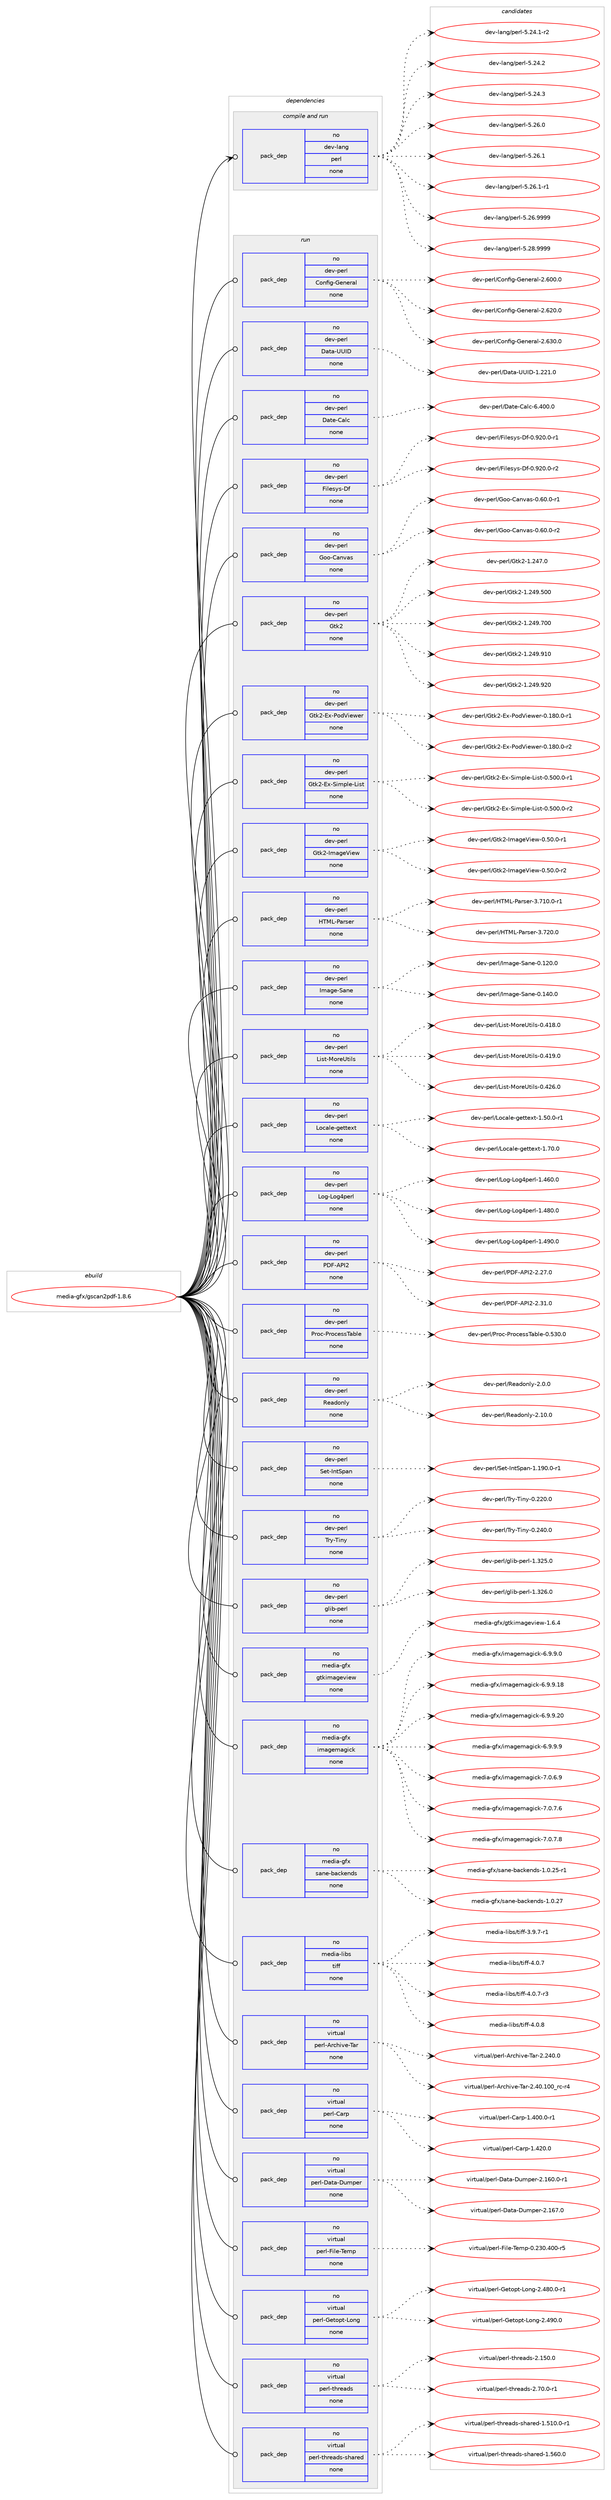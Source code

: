 digraph prolog {

# *************
# Graph options
# *************

newrank=true;
concentrate=true;
compound=true;
graph [rankdir=LR,fontname=Helvetica,fontsize=10,ranksep=1.5];#, ranksep=2.5, nodesep=0.2];
edge  [arrowhead=vee];
node  [fontname=Helvetica,fontsize=10];

# **********
# The ebuild
# **********

subgraph cluster_leftcol {
color=gray;
rank=same;
label=<<i>ebuild</i>>;
id [label="media-gfx/gscan2pdf-1.8.6", color=red, width=4, href="../media-gfx/gscan2pdf-1.8.6.svg"];
}

# ****************
# The dependencies
# ****************

subgraph cluster_midcol {
color=gray;
label=<<i>dependencies</i>>;
subgraph cluster_compile {
fillcolor="#eeeeee";
style=filled;
label=<<i>compile</i>>;
}
subgraph cluster_compileandrun {
fillcolor="#eeeeee";
style=filled;
label=<<i>compile and run</i>>;
subgraph pack261217 {
dependency354260 [label=<<TABLE BORDER="0" CELLBORDER="1" CELLSPACING="0" CELLPADDING="4" WIDTH="220"><TR><TD ROWSPAN="6" CELLPADDING="30">pack_dep</TD></TR><TR><TD WIDTH="110">no</TD></TR><TR><TD>dev-lang</TD></TR><TR><TD>perl</TD></TR><TR><TD>none</TD></TR><TR><TD></TD></TR></TABLE>>, shape=none, color=blue];
}
id:e -> dependency354260:w [weight=20,style="solid",arrowhead="odotvee"];
}
subgraph cluster_run {
fillcolor="#eeeeee";
style=filled;
label=<<i>run</i>>;
subgraph pack261218 {
dependency354261 [label=<<TABLE BORDER="0" CELLBORDER="1" CELLSPACING="0" CELLPADDING="4" WIDTH="220"><TR><TD ROWSPAN="6" CELLPADDING="30">pack_dep</TD></TR><TR><TD WIDTH="110">no</TD></TR><TR><TD>dev-perl</TD></TR><TR><TD>Config-General</TD></TR><TR><TD>none</TD></TR><TR><TD></TD></TR></TABLE>>, shape=none, color=blue];
}
id:e -> dependency354261:w [weight=20,style="solid",arrowhead="odot"];
subgraph pack261219 {
dependency354262 [label=<<TABLE BORDER="0" CELLBORDER="1" CELLSPACING="0" CELLPADDING="4" WIDTH="220"><TR><TD ROWSPAN="6" CELLPADDING="30">pack_dep</TD></TR><TR><TD WIDTH="110">no</TD></TR><TR><TD>dev-perl</TD></TR><TR><TD>Data-UUID</TD></TR><TR><TD>none</TD></TR><TR><TD></TD></TR></TABLE>>, shape=none, color=blue];
}
id:e -> dependency354262:w [weight=20,style="solid",arrowhead="odot"];
subgraph pack261220 {
dependency354263 [label=<<TABLE BORDER="0" CELLBORDER="1" CELLSPACING="0" CELLPADDING="4" WIDTH="220"><TR><TD ROWSPAN="6" CELLPADDING="30">pack_dep</TD></TR><TR><TD WIDTH="110">no</TD></TR><TR><TD>dev-perl</TD></TR><TR><TD>Date-Calc</TD></TR><TR><TD>none</TD></TR><TR><TD></TD></TR></TABLE>>, shape=none, color=blue];
}
id:e -> dependency354263:w [weight=20,style="solid",arrowhead="odot"];
subgraph pack261221 {
dependency354264 [label=<<TABLE BORDER="0" CELLBORDER="1" CELLSPACING="0" CELLPADDING="4" WIDTH="220"><TR><TD ROWSPAN="6" CELLPADDING="30">pack_dep</TD></TR><TR><TD WIDTH="110">no</TD></TR><TR><TD>dev-perl</TD></TR><TR><TD>Filesys-Df</TD></TR><TR><TD>none</TD></TR><TR><TD></TD></TR></TABLE>>, shape=none, color=blue];
}
id:e -> dependency354264:w [weight=20,style="solid",arrowhead="odot"];
subgraph pack261222 {
dependency354265 [label=<<TABLE BORDER="0" CELLBORDER="1" CELLSPACING="0" CELLPADDING="4" WIDTH="220"><TR><TD ROWSPAN="6" CELLPADDING="30">pack_dep</TD></TR><TR><TD WIDTH="110">no</TD></TR><TR><TD>dev-perl</TD></TR><TR><TD>Goo-Canvas</TD></TR><TR><TD>none</TD></TR><TR><TD></TD></TR></TABLE>>, shape=none, color=blue];
}
id:e -> dependency354265:w [weight=20,style="solid",arrowhead="odot"];
subgraph pack261223 {
dependency354266 [label=<<TABLE BORDER="0" CELLBORDER="1" CELLSPACING="0" CELLPADDING="4" WIDTH="220"><TR><TD ROWSPAN="6" CELLPADDING="30">pack_dep</TD></TR><TR><TD WIDTH="110">no</TD></TR><TR><TD>dev-perl</TD></TR><TR><TD>Gtk2</TD></TR><TR><TD>none</TD></TR><TR><TD></TD></TR></TABLE>>, shape=none, color=blue];
}
id:e -> dependency354266:w [weight=20,style="solid",arrowhead="odot"];
subgraph pack261224 {
dependency354267 [label=<<TABLE BORDER="0" CELLBORDER="1" CELLSPACING="0" CELLPADDING="4" WIDTH="220"><TR><TD ROWSPAN="6" CELLPADDING="30">pack_dep</TD></TR><TR><TD WIDTH="110">no</TD></TR><TR><TD>dev-perl</TD></TR><TR><TD>Gtk2-Ex-PodViewer</TD></TR><TR><TD>none</TD></TR><TR><TD></TD></TR></TABLE>>, shape=none, color=blue];
}
id:e -> dependency354267:w [weight=20,style="solid",arrowhead="odot"];
subgraph pack261225 {
dependency354268 [label=<<TABLE BORDER="0" CELLBORDER="1" CELLSPACING="0" CELLPADDING="4" WIDTH="220"><TR><TD ROWSPAN="6" CELLPADDING="30">pack_dep</TD></TR><TR><TD WIDTH="110">no</TD></TR><TR><TD>dev-perl</TD></TR><TR><TD>Gtk2-Ex-Simple-List</TD></TR><TR><TD>none</TD></TR><TR><TD></TD></TR></TABLE>>, shape=none, color=blue];
}
id:e -> dependency354268:w [weight=20,style="solid",arrowhead="odot"];
subgraph pack261226 {
dependency354269 [label=<<TABLE BORDER="0" CELLBORDER="1" CELLSPACING="0" CELLPADDING="4" WIDTH="220"><TR><TD ROWSPAN="6" CELLPADDING="30">pack_dep</TD></TR><TR><TD WIDTH="110">no</TD></TR><TR><TD>dev-perl</TD></TR><TR><TD>Gtk2-ImageView</TD></TR><TR><TD>none</TD></TR><TR><TD></TD></TR></TABLE>>, shape=none, color=blue];
}
id:e -> dependency354269:w [weight=20,style="solid",arrowhead="odot"];
subgraph pack261227 {
dependency354270 [label=<<TABLE BORDER="0" CELLBORDER="1" CELLSPACING="0" CELLPADDING="4" WIDTH="220"><TR><TD ROWSPAN="6" CELLPADDING="30">pack_dep</TD></TR><TR><TD WIDTH="110">no</TD></TR><TR><TD>dev-perl</TD></TR><TR><TD>HTML-Parser</TD></TR><TR><TD>none</TD></TR><TR><TD></TD></TR></TABLE>>, shape=none, color=blue];
}
id:e -> dependency354270:w [weight=20,style="solid",arrowhead="odot"];
subgraph pack261228 {
dependency354271 [label=<<TABLE BORDER="0" CELLBORDER="1" CELLSPACING="0" CELLPADDING="4" WIDTH="220"><TR><TD ROWSPAN="6" CELLPADDING="30">pack_dep</TD></TR><TR><TD WIDTH="110">no</TD></TR><TR><TD>dev-perl</TD></TR><TR><TD>Image-Sane</TD></TR><TR><TD>none</TD></TR><TR><TD></TD></TR></TABLE>>, shape=none, color=blue];
}
id:e -> dependency354271:w [weight=20,style="solid",arrowhead="odot"];
subgraph pack261229 {
dependency354272 [label=<<TABLE BORDER="0" CELLBORDER="1" CELLSPACING="0" CELLPADDING="4" WIDTH="220"><TR><TD ROWSPAN="6" CELLPADDING="30">pack_dep</TD></TR><TR><TD WIDTH="110">no</TD></TR><TR><TD>dev-perl</TD></TR><TR><TD>List-MoreUtils</TD></TR><TR><TD>none</TD></TR><TR><TD></TD></TR></TABLE>>, shape=none, color=blue];
}
id:e -> dependency354272:w [weight=20,style="solid",arrowhead="odot"];
subgraph pack261230 {
dependency354273 [label=<<TABLE BORDER="0" CELLBORDER="1" CELLSPACING="0" CELLPADDING="4" WIDTH="220"><TR><TD ROWSPAN="6" CELLPADDING="30">pack_dep</TD></TR><TR><TD WIDTH="110">no</TD></TR><TR><TD>dev-perl</TD></TR><TR><TD>Locale-gettext</TD></TR><TR><TD>none</TD></TR><TR><TD></TD></TR></TABLE>>, shape=none, color=blue];
}
id:e -> dependency354273:w [weight=20,style="solid",arrowhead="odot"];
subgraph pack261231 {
dependency354274 [label=<<TABLE BORDER="0" CELLBORDER="1" CELLSPACING="0" CELLPADDING="4" WIDTH="220"><TR><TD ROWSPAN="6" CELLPADDING="30">pack_dep</TD></TR><TR><TD WIDTH="110">no</TD></TR><TR><TD>dev-perl</TD></TR><TR><TD>Log-Log4perl</TD></TR><TR><TD>none</TD></TR><TR><TD></TD></TR></TABLE>>, shape=none, color=blue];
}
id:e -> dependency354274:w [weight=20,style="solid",arrowhead="odot"];
subgraph pack261232 {
dependency354275 [label=<<TABLE BORDER="0" CELLBORDER="1" CELLSPACING="0" CELLPADDING="4" WIDTH="220"><TR><TD ROWSPAN="6" CELLPADDING="30">pack_dep</TD></TR><TR><TD WIDTH="110">no</TD></TR><TR><TD>dev-perl</TD></TR><TR><TD>PDF-API2</TD></TR><TR><TD>none</TD></TR><TR><TD></TD></TR></TABLE>>, shape=none, color=blue];
}
id:e -> dependency354275:w [weight=20,style="solid",arrowhead="odot"];
subgraph pack261233 {
dependency354276 [label=<<TABLE BORDER="0" CELLBORDER="1" CELLSPACING="0" CELLPADDING="4" WIDTH="220"><TR><TD ROWSPAN="6" CELLPADDING="30">pack_dep</TD></TR><TR><TD WIDTH="110">no</TD></TR><TR><TD>dev-perl</TD></TR><TR><TD>Proc-ProcessTable</TD></TR><TR><TD>none</TD></TR><TR><TD></TD></TR></TABLE>>, shape=none, color=blue];
}
id:e -> dependency354276:w [weight=20,style="solid",arrowhead="odot"];
subgraph pack261234 {
dependency354277 [label=<<TABLE BORDER="0" CELLBORDER="1" CELLSPACING="0" CELLPADDING="4" WIDTH="220"><TR><TD ROWSPAN="6" CELLPADDING="30">pack_dep</TD></TR><TR><TD WIDTH="110">no</TD></TR><TR><TD>dev-perl</TD></TR><TR><TD>Readonly</TD></TR><TR><TD>none</TD></TR><TR><TD></TD></TR></TABLE>>, shape=none, color=blue];
}
id:e -> dependency354277:w [weight=20,style="solid",arrowhead="odot"];
subgraph pack261235 {
dependency354278 [label=<<TABLE BORDER="0" CELLBORDER="1" CELLSPACING="0" CELLPADDING="4" WIDTH="220"><TR><TD ROWSPAN="6" CELLPADDING="30">pack_dep</TD></TR><TR><TD WIDTH="110">no</TD></TR><TR><TD>dev-perl</TD></TR><TR><TD>Set-IntSpan</TD></TR><TR><TD>none</TD></TR><TR><TD></TD></TR></TABLE>>, shape=none, color=blue];
}
id:e -> dependency354278:w [weight=20,style="solid",arrowhead="odot"];
subgraph pack261236 {
dependency354279 [label=<<TABLE BORDER="0" CELLBORDER="1" CELLSPACING="0" CELLPADDING="4" WIDTH="220"><TR><TD ROWSPAN="6" CELLPADDING="30">pack_dep</TD></TR><TR><TD WIDTH="110">no</TD></TR><TR><TD>dev-perl</TD></TR><TR><TD>Try-Tiny</TD></TR><TR><TD>none</TD></TR><TR><TD></TD></TR></TABLE>>, shape=none, color=blue];
}
id:e -> dependency354279:w [weight=20,style="solid",arrowhead="odot"];
subgraph pack261237 {
dependency354280 [label=<<TABLE BORDER="0" CELLBORDER="1" CELLSPACING="0" CELLPADDING="4" WIDTH="220"><TR><TD ROWSPAN="6" CELLPADDING="30">pack_dep</TD></TR><TR><TD WIDTH="110">no</TD></TR><TR><TD>dev-perl</TD></TR><TR><TD>glib-perl</TD></TR><TR><TD>none</TD></TR><TR><TD></TD></TR></TABLE>>, shape=none, color=blue];
}
id:e -> dependency354280:w [weight=20,style="solid",arrowhead="odot"];
subgraph pack261238 {
dependency354281 [label=<<TABLE BORDER="0" CELLBORDER="1" CELLSPACING="0" CELLPADDING="4" WIDTH="220"><TR><TD ROWSPAN="6" CELLPADDING="30">pack_dep</TD></TR><TR><TD WIDTH="110">no</TD></TR><TR><TD>media-gfx</TD></TR><TR><TD>gtkimageview</TD></TR><TR><TD>none</TD></TR><TR><TD></TD></TR></TABLE>>, shape=none, color=blue];
}
id:e -> dependency354281:w [weight=20,style="solid",arrowhead="odot"];
subgraph pack261239 {
dependency354282 [label=<<TABLE BORDER="0" CELLBORDER="1" CELLSPACING="0" CELLPADDING="4" WIDTH="220"><TR><TD ROWSPAN="6" CELLPADDING="30">pack_dep</TD></TR><TR><TD WIDTH="110">no</TD></TR><TR><TD>media-gfx</TD></TR><TR><TD>imagemagick</TD></TR><TR><TD>none</TD></TR><TR><TD></TD></TR></TABLE>>, shape=none, color=blue];
}
id:e -> dependency354282:w [weight=20,style="solid",arrowhead="odot"];
subgraph pack261240 {
dependency354283 [label=<<TABLE BORDER="0" CELLBORDER="1" CELLSPACING="0" CELLPADDING="4" WIDTH="220"><TR><TD ROWSPAN="6" CELLPADDING="30">pack_dep</TD></TR><TR><TD WIDTH="110">no</TD></TR><TR><TD>media-gfx</TD></TR><TR><TD>sane-backends</TD></TR><TR><TD>none</TD></TR><TR><TD></TD></TR></TABLE>>, shape=none, color=blue];
}
id:e -> dependency354283:w [weight=20,style="solid",arrowhead="odot"];
subgraph pack261241 {
dependency354284 [label=<<TABLE BORDER="0" CELLBORDER="1" CELLSPACING="0" CELLPADDING="4" WIDTH="220"><TR><TD ROWSPAN="6" CELLPADDING="30">pack_dep</TD></TR><TR><TD WIDTH="110">no</TD></TR><TR><TD>media-libs</TD></TR><TR><TD>tiff</TD></TR><TR><TD>none</TD></TR><TR><TD></TD></TR></TABLE>>, shape=none, color=blue];
}
id:e -> dependency354284:w [weight=20,style="solid",arrowhead="odot"];
subgraph pack261242 {
dependency354285 [label=<<TABLE BORDER="0" CELLBORDER="1" CELLSPACING="0" CELLPADDING="4" WIDTH="220"><TR><TD ROWSPAN="6" CELLPADDING="30">pack_dep</TD></TR><TR><TD WIDTH="110">no</TD></TR><TR><TD>virtual</TD></TR><TR><TD>perl-Archive-Tar</TD></TR><TR><TD>none</TD></TR><TR><TD></TD></TR></TABLE>>, shape=none, color=blue];
}
id:e -> dependency354285:w [weight=20,style="solid",arrowhead="odot"];
subgraph pack261243 {
dependency354286 [label=<<TABLE BORDER="0" CELLBORDER="1" CELLSPACING="0" CELLPADDING="4" WIDTH="220"><TR><TD ROWSPAN="6" CELLPADDING="30">pack_dep</TD></TR><TR><TD WIDTH="110">no</TD></TR><TR><TD>virtual</TD></TR><TR><TD>perl-Carp</TD></TR><TR><TD>none</TD></TR><TR><TD></TD></TR></TABLE>>, shape=none, color=blue];
}
id:e -> dependency354286:w [weight=20,style="solid",arrowhead="odot"];
subgraph pack261244 {
dependency354287 [label=<<TABLE BORDER="0" CELLBORDER="1" CELLSPACING="0" CELLPADDING="4" WIDTH="220"><TR><TD ROWSPAN="6" CELLPADDING="30">pack_dep</TD></TR><TR><TD WIDTH="110">no</TD></TR><TR><TD>virtual</TD></TR><TR><TD>perl-Data-Dumper</TD></TR><TR><TD>none</TD></TR><TR><TD></TD></TR></TABLE>>, shape=none, color=blue];
}
id:e -> dependency354287:w [weight=20,style="solid",arrowhead="odot"];
subgraph pack261245 {
dependency354288 [label=<<TABLE BORDER="0" CELLBORDER="1" CELLSPACING="0" CELLPADDING="4" WIDTH="220"><TR><TD ROWSPAN="6" CELLPADDING="30">pack_dep</TD></TR><TR><TD WIDTH="110">no</TD></TR><TR><TD>virtual</TD></TR><TR><TD>perl-File-Temp</TD></TR><TR><TD>none</TD></TR><TR><TD></TD></TR></TABLE>>, shape=none, color=blue];
}
id:e -> dependency354288:w [weight=20,style="solid",arrowhead="odot"];
subgraph pack261246 {
dependency354289 [label=<<TABLE BORDER="0" CELLBORDER="1" CELLSPACING="0" CELLPADDING="4" WIDTH="220"><TR><TD ROWSPAN="6" CELLPADDING="30">pack_dep</TD></TR><TR><TD WIDTH="110">no</TD></TR><TR><TD>virtual</TD></TR><TR><TD>perl-Getopt-Long</TD></TR><TR><TD>none</TD></TR><TR><TD></TD></TR></TABLE>>, shape=none, color=blue];
}
id:e -> dependency354289:w [weight=20,style="solid",arrowhead="odot"];
subgraph pack261247 {
dependency354290 [label=<<TABLE BORDER="0" CELLBORDER="1" CELLSPACING="0" CELLPADDING="4" WIDTH="220"><TR><TD ROWSPAN="6" CELLPADDING="30">pack_dep</TD></TR><TR><TD WIDTH="110">no</TD></TR><TR><TD>virtual</TD></TR><TR><TD>perl-threads</TD></TR><TR><TD>none</TD></TR><TR><TD></TD></TR></TABLE>>, shape=none, color=blue];
}
id:e -> dependency354290:w [weight=20,style="solid",arrowhead="odot"];
subgraph pack261248 {
dependency354291 [label=<<TABLE BORDER="0" CELLBORDER="1" CELLSPACING="0" CELLPADDING="4" WIDTH="220"><TR><TD ROWSPAN="6" CELLPADDING="30">pack_dep</TD></TR><TR><TD WIDTH="110">no</TD></TR><TR><TD>virtual</TD></TR><TR><TD>perl-threads-shared</TD></TR><TR><TD>none</TD></TR><TR><TD></TD></TR></TABLE>>, shape=none, color=blue];
}
id:e -> dependency354291:w [weight=20,style="solid",arrowhead="odot"];
}
}

# **************
# The candidates
# **************

subgraph cluster_choices {
rank=same;
color=gray;
label=<<i>candidates</i>>;

subgraph choice261217 {
color=black;
nodesep=1;
choice100101118451089711010347112101114108455346505246494511450 [label="dev-lang/perl-5.24.1-r2", color=red, width=4,href="../dev-lang/perl-5.24.1-r2.svg"];
choice10010111845108971101034711210111410845534650524650 [label="dev-lang/perl-5.24.2", color=red, width=4,href="../dev-lang/perl-5.24.2.svg"];
choice10010111845108971101034711210111410845534650524651 [label="dev-lang/perl-5.24.3", color=red, width=4,href="../dev-lang/perl-5.24.3.svg"];
choice10010111845108971101034711210111410845534650544648 [label="dev-lang/perl-5.26.0", color=red, width=4,href="../dev-lang/perl-5.26.0.svg"];
choice10010111845108971101034711210111410845534650544649 [label="dev-lang/perl-5.26.1", color=red, width=4,href="../dev-lang/perl-5.26.1.svg"];
choice100101118451089711010347112101114108455346505446494511449 [label="dev-lang/perl-5.26.1-r1", color=red, width=4,href="../dev-lang/perl-5.26.1-r1.svg"];
choice10010111845108971101034711210111410845534650544657575757 [label="dev-lang/perl-5.26.9999", color=red, width=4,href="../dev-lang/perl-5.26.9999.svg"];
choice10010111845108971101034711210111410845534650564657575757 [label="dev-lang/perl-5.28.9999", color=red, width=4,href="../dev-lang/perl-5.28.9999.svg"];
dependency354260:e -> choice100101118451089711010347112101114108455346505246494511450:w [style=dotted,weight="100"];
dependency354260:e -> choice10010111845108971101034711210111410845534650524650:w [style=dotted,weight="100"];
dependency354260:e -> choice10010111845108971101034711210111410845534650524651:w [style=dotted,weight="100"];
dependency354260:e -> choice10010111845108971101034711210111410845534650544648:w [style=dotted,weight="100"];
dependency354260:e -> choice10010111845108971101034711210111410845534650544649:w [style=dotted,weight="100"];
dependency354260:e -> choice100101118451089711010347112101114108455346505446494511449:w [style=dotted,weight="100"];
dependency354260:e -> choice10010111845108971101034711210111410845534650544657575757:w [style=dotted,weight="100"];
dependency354260:e -> choice10010111845108971101034711210111410845534650564657575757:w [style=dotted,weight="100"];
}
subgraph choice261218 {
color=black;
nodesep=1;
choice1001011184511210111410847671111101021051034571101110101114971084550465448484648 [label="dev-perl/Config-General-2.600.0", color=red, width=4,href="../dev-perl/Config-General-2.600.0.svg"];
choice1001011184511210111410847671111101021051034571101110101114971084550465450484648 [label="dev-perl/Config-General-2.620.0", color=red, width=4,href="../dev-perl/Config-General-2.620.0.svg"];
choice1001011184511210111410847671111101021051034571101110101114971084550465451484648 [label="dev-perl/Config-General-2.630.0", color=red, width=4,href="../dev-perl/Config-General-2.630.0.svg"];
dependency354261:e -> choice1001011184511210111410847671111101021051034571101110101114971084550465448484648:w [style=dotted,weight="100"];
dependency354261:e -> choice1001011184511210111410847671111101021051034571101110101114971084550465450484648:w [style=dotted,weight="100"];
dependency354261:e -> choice1001011184511210111410847671111101021051034571101110101114971084550465451484648:w [style=dotted,weight="100"];
}
subgraph choice261219 {
color=black;
nodesep=1;
choice100101118451121011141084768971169745858573684549465050494648 [label="dev-perl/Data-UUID-1.221.0", color=red, width=4,href="../dev-perl/Data-UUID-1.221.0.svg"];
dependency354262:e -> choice100101118451121011141084768971169745858573684549465050494648:w [style=dotted,weight="100"];
}
subgraph choice261220 {
color=black;
nodesep=1;
choice10010111845112101114108476897116101456797108994554465248484648 [label="dev-perl/Date-Calc-6.400.0", color=red, width=4,href="../dev-perl/Date-Calc-6.400.0.svg"];
dependency354263:e -> choice10010111845112101114108476897116101456797108994554465248484648:w [style=dotted,weight="100"];
}
subgraph choice261221 {
color=black;
nodesep=1;
choice100101118451121011141084770105108101115121115456810245484657504846484511449 [label="dev-perl/Filesys-Df-0.920.0-r1", color=red, width=4,href="../dev-perl/Filesys-Df-0.920.0-r1.svg"];
choice100101118451121011141084770105108101115121115456810245484657504846484511450 [label="dev-perl/Filesys-Df-0.920.0-r2", color=red, width=4,href="../dev-perl/Filesys-Df-0.920.0-r2.svg"];
dependency354264:e -> choice100101118451121011141084770105108101115121115456810245484657504846484511449:w [style=dotted,weight="100"];
dependency354264:e -> choice100101118451121011141084770105108101115121115456810245484657504846484511450:w [style=dotted,weight="100"];
}
subgraph choice261222 {
color=black;
nodesep=1;
choice10010111845112101114108477111111145679711011897115454846544846484511449 [label="dev-perl/Goo-Canvas-0.60.0-r1", color=red, width=4,href="../dev-perl/Goo-Canvas-0.60.0-r1.svg"];
choice10010111845112101114108477111111145679711011897115454846544846484511450 [label="dev-perl/Goo-Canvas-0.60.0-r2", color=red, width=4,href="../dev-perl/Goo-Canvas-0.60.0-r2.svg"];
dependency354265:e -> choice10010111845112101114108477111111145679711011897115454846544846484511449:w [style=dotted,weight="100"];
dependency354265:e -> choice10010111845112101114108477111111145679711011897115454846544846484511450:w [style=dotted,weight="100"];
}
subgraph choice261223 {
color=black;
nodesep=1;
choice100101118451121011141084771116107504549465052554648 [label="dev-perl/Gtk2-1.247.0", color=red, width=4,href="../dev-perl/Gtk2-1.247.0.svg"];
choice1001011184511210111410847711161075045494650525746534848 [label="dev-perl/Gtk2-1.249.500", color=red, width=4,href="../dev-perl/Gtk2-1.249.500.svg"];
choice1001011184511210111410847711161075045494650525746554848 [label="dev-perl/Gtk2-1.249.700", color=red, width=4,href="../dev-perl/Gtk2-1.249.700.svg"];
choice1001011184511210111410847711161075045494650525746574948 [label="dev-perl/Gtk2-1.249.910", color=red, width=4,href="../dev-perl/Gtk2-1.249.910.svg"];
choice1001011184511210111410847711161075045494650525746575048 [label="dev-perl/Gtk2-1.249.920", color=red, width=4,href="../dev-perl/Gtk2-1.249.920.svg"];
dependency354266:e -> choice100101118451121011141084771116107504549465052554648:w [style=dotted,weight="100"];
dependency354266:e -> choice1001011184511210111410847711161075045494650525746534848:w [style=dotted,weight="100"];
dependency354266:e -> choice1001011184511210111410847711161075045494650525746554848:w [style=dotted,weight="100"];
dependency354266:e -> choice1001011184511210111410847711161075045494650525746574948:w [style=dotted,weight="100"];
dependency354266:e -> choice1001011184511210111410847711161075045494650525746575048:w [style=dotted,weight="100"];
}
subgraph choice261224 {
color=black;
nodesep=1;
choice10010111845112101114108477111610750456912045801111008610510111910111445484649564846484511449 [label="dev-perl/Gtk2-Ex-PodViewer-0.180.0-r1", color=red, width=4,href="../dev-perl/Gtk2-Ex-PodViewer-0.180.0-r1.svg"];
choice10010111845112101114108477111610750456912045801111008610510111910111445484649564846484511450 [label="dev-perl/Gtk2-Ex-PodViewer-0.180.0-r2", color=red, width=4,href="../dev-perl/Gtk2-Ex-PodViewer-0.180.0-r2.svg"];
dependency354267:e -> choice10010111845112101114108477111610750456912045801111008610510111910111445484649564846484511449:w [style=dotted,weight="100"];
dependency354267:e -> choice10010111845112101114108477111610750456912045801111008610510111910111445484649564846484511450:w [style=dotted,weight="100"];
}
subgraph choice261225 {
color=black;
nodesep=1;
choice1001011184511210111410847711161075045691204583105109112108101457610511511645484653484846484511449 [label="dev-perl/Gtk2-Ex-Simple-List-0.500.0-r1", color=red, width=4,href="../dev-perl/Gtk2-Ex-Simple-List-0.500.0-r1.svg"];
choice1001011184511210111410847711161075045691204583105109112108101457610511511645484653484846484511450 [label="dev-perl/Gtk2-Ex-Simple-List-0.500.0-r2", color=red, width=4,href="../dev-perl/Gtk2-Ex-Simple-List-0.500.0-r2.svg"];
dependency354268:e -> choice1001011184511210111410847711161075045691204583105109112108101457610511511645484653484846484511449:w [style=dotted,weight="100"];
dependency354268:e -> choice1001011184511210111410847711161075045691204583105109112108101457610511511645484653484846484511450:w [style=dotted,weight="100"];
}
subgraph choice261226 {
color=black;
nodesep=1;
choice1001011184511210111410847711161075045731099710310186105101119454846534846484511449 [label="dev-perl/Gtk2-ImageView-0.50.0-r1", color=red, width=4,href="../dev-perl/Gtk2-ImageView-0.50.0-r1.svg"];
choice1001011184511210111410847711161075045731099710310186105101119454846534846484511450 [label="dev-perl/Gtk2-ImageView-0.50.0-r2", color=red, width=4,href="../dev-perl/Gtk2-ImageView-0.50.0-r2.svg"];
dependency354269:e -> choice1001011184511210111410847711161075045731099710310186105101119454846534846484511449:w [style=dotted,weight="100"];
dependency354269:e -> choice1001011184511210111410847711161075045731099710310186105101119454846534846484511450:w [style=dotted,weight="100"];
}
subgraph choice261227 {
color=black;
nodesep=1;
choice10010111845112101114108477284777645809711411510111445514655494846484511449 [label="dev-perl/HTML-Parser-3.710.0-r1", color=red, width=4,href="../dev-perl/HTML-Parser-3.710.0-r1.svg"];
choice1001011184511210111410847728477764580971141151011144551465550484648 [label="dev-perl/HTML-Parser-3.720.0", color=red, width=4,href="../dev-perl/HTML-Parser-3.720.0.svg"];
dependency354270:e -> choice10010111845112101114108477284777645809711411510111445514655494846484511449:w [style=dotted,weight="100"];
dependency354270:e -> choice1001011184511210111410847728477764580971141151011144551465550484648:w [style=dotted,weight="100"];
}
subgraph choice261228 {
color=black;
nodesep=1;
choice100101118451121011141084773109971031014583971101014548464950484648 [label="dev-perl/Image-Sane-0.120.0", color=red, width=4,href="../dev-perl/Image-Sane-0.120.0.svg"];
choice100101118451121011141084773109971031014583971101014548464952484648 [label="dev-perl/Image-Sane-0.140.0", color=red, width=4,href="../dev-perl/Image-Sane-0.140.0.svg"];
dependency354271:e -> choice100101118451121011141084773109971031014583971101014548464950484648:w [style=dotted,weight="100"];
dependency354271:e -> choice100101118451121011141084773109971031014583971101014548464952484648:w [style=dotted,weight="100"];
}
subgraph choice261229 {
color=black;
nodesep=1;
choice1001011184511210111410847761051151164577111114101851161051081154548465249564648 [label="dev-perl/List-MoreUtils-0.418.0", color=red, width=4,href="../dev-perl/List-MoreUtils-0.418.0.svg"];
choice1001011184511210111410847761051151164577111114101851161051081154548465249574648 [label="dev-perl/List-MoreUtils-0.419.0", color=red, width=4,href="../dev-perl/List-MoreUtils-0.419.0.svg"];
choice1001011184511210111410847761051151164577111114101851161051081154548465250544648 [label="dev-perl/List-MoreUtils-0.426.0", color=red, width=4,href="../dev-perl/List-MoreUtils-0.426.0.svg"];
dependency354272:e -> choice1001011184511210111410847761051151164577111114101851161051081154548465249564648:w [style=dotted,weight="100"];
dependency354272:e -> choice1001011184511210111410847761051151164577111114101851161051081154548465249574648:w [style=dotted,weight="100"];
dependency354272:e -> choice1001011184511210111410847761051151164577111114101851161051081154548465250544648:w [style=dotted,weight="100"];
}
subgraph choice261230 {
color=black;
nodesep=1;
choice100101118451121011141084776111999710810145103101116116101120116454946534846484511449 [label="dev-perl/Locale-gettext-1.50.0-r1", color=red, width=4,href="../dev-perl/Locale-gettext-1.50.0-r1.svg"];
choice10010111845112101114108477611199971081014510310111611610112011645494655484648 [label="dev-perl/Locale-gettext-1.70.0", color=red, width=4,href="../dev-perl/Locale-gettext-1.70.0.svg"];
dependency354273:e -> choice100101118451121011141084776111999710810145103101116116101120116454946534846484511449:w [style=dotted,weight="100"];
dependency354273:e -> choice10010111845112101114108477611199971081014510310111611610112011645494655484648:w [style=dotted,weight="100"];
}
subgraph choice261231 {
color=black;
nodesep=1;
choice1001011184511210111410847761111034576111103521121011141084549465254484648 [label="dev-perl/Log-Log4perl-1.460.0", color=red, width=4,href="../dev-perl/Log-Log4perl-1.460.0.svg"];
choice1001011184511210111410847761111034576111103521121011141084549465256484648 [label="dev-perl/Log-Log4perl-1.480.0", color=red, width=4,href="../dev-perl/Log-Log4perl-1.480.0.svg"];
choice1001011184511210111410847761111034576111103521121011141084549465257484648 [label="dev-perl/Log-Log4perl-1.490.0", color=red, width=4,href="../dev-perl/Log-Log4perl-1.490.0.svg"];
dependency354274:e -> choice1001011184511210111410847761111034576111103521121011141084549465254484648:w [style=dotted,weight="100"];
dependency354274:e -> choice1001011184511210111410847761111034576111103521121011141084549465256484648:w [style=dotted,weight="100"];
dependency354274:e -> choice1001011184511210111410847761111034576111103521121011141084549465257484648:w [style=dotted,weight="100"];
}
subgraph choice261232 {
color=black;
nodesep=1;
choice1001011184511210111410847806870456580735045504650554648 [label="dev-perl/PDF-API2-2.27.0", color=red, width=4,href="../dev-perl/PDF-API2-2.27.0.svg"];
choice1001011184511210111410847806870456580735045504651494648 [label="dev-perl/PDF-API2-2.31.0", color=red, width=4,href="../dev-perl/PDF-API2-2.31.0.svg"];
dependency354275:e -> choice1001011184511210111410847806870456580735045504650554648:w [style=dotted,weight="100"];
dependency354275:e -> choice1001011184511210111410847806870456580735045504651494648:w [style=dotted,weight="100"];
}
subgraph choice261233 {
color=black;
nodesep=1;
choice100101118451121011141084780114111994580114111991011151158497981081014548465351484648 [label="dev-perl/Proc-ProcessTable-0.530.0", color=red, width=4,href="../dev-perl/Proc-ProcessTable-0.530.0.svg"];
dependency354276:e -> choice100101118451121011141084780114111994580114111991011151158497981081014548465351484648:w [style=dotted,weight="100"];
}
subgraph choice261234 {
color=black;
nodesep=1;
choice10010111845112101114108478210197100111110108121455046484648 [label="dev-perl/Readonly-2.0.0", color=red, width=4,href="../dev-perl/Readonly-2.0.0.svg"];
choice1001011184511210111410847821019710011111010812145504649484648 [label="dev-perl/Readonly-2.10.0", color=red, width=4,href="../dev-perl/Readonly-2.10.0.svg"];
dependency354277:e -> choice10010111845112101114108478210197100111110108121455046484648:w [style=dotted,weight="100"];
dependency354277:e -> choice1001011184511210111410847821019710011111010812145504649484648:w [style=dotted,weight="100"];
}
subgraph choice261235 {
color=black;
nodesep=1;
choice1001011184511210111410847831011164573110116831129711045494649574846484511449 [label="dev-perl/Set-IntSpan-1.190.0-r1", color=red, width=4,href="../dev-perl/Set-IntSpan-1.190.0-r1.svg"];
dependency354278:e -> choice1001011184511210111410847831011164573110116831129711045494649574846484511449:w [style=dotted,weight="100"];
}
subgraph choice261236 {
color=black;
nodesep=1;
choice10010111845112101114108478411412145841051101214548465050484648 [label="dev-perl/Try-Tiny-0.220.0", color=red, width=4,href="../dev-perl/Try-Tiny-0.220.0.svg"];
choice10010111845112101114108478411412145841051101214548465052484648 [label="dev-perl/Try-Tiny-0.240.0", color=red, width=4,href="../dev-perl/Try-Tiny-0.240.0.svg"];
dependency354279:e -> choice10010111845112101114108478411412145841051101214548465050484648:w [style=dotted,weight="100"];
dependency354279:e -> choice10010111845112101114108478411412145841051101214548465052484648:w [style=dotted,weight="100"];
}
subgraph choice261237 {
color=black;
nodesep=1;
choice100101118451121011141084710310810598451121011141084549465150534648 [label="dev-perl/glib-perl-1.325.0", color=red, width=4,href="../dev-perl/glib-perl-1.325.0.svg"];
choice100101118451121011141084710310810598451121011141084549465150544648 [label="dev-perl/glib-perl-1.326.0", color=red, width=4,href="../dev-perl/glib-perl-1.326.0.svg"];
dependency354280:e -> choice100101118451121011141084710310810598451121011141084549465150534648:w [style=dotted,weight="100"];
dependency354280:e -> choice100101118451121011141084710310810598451121011141084549465150544648:w [style=dotted,weight="100"];
}
subgraph choice261238 {
color=black;
nodesep=1;
choice10910110010597451031021204710311610710510997103101118105101119454946544652 [label="media-gfx/gtkimageview-1.6.4", color=red, width=4,href="../media-gfx/gtkimageview-1.6.4.svg"];
dependency354281:e -> choice10910110010597451031021204710311610710510997103101118105101119454946544652:w [style=dotted,weight="100"];
}
subgraph choice261239 {
color=black;
nodesep=1;
choice1091011001059745103102120471051099710310110997103105991074554465746574648 [label="media-gfx/imagemagick-6.9.9.0", color=red, width=4,href="../media-gfx/imagemagick-6.9.9.0.svg"];
choice109101100105974510310212047105109971031011099710310599107455446574657464956 [label="media-gfx/imagemagick-6.9.9.18", color=red, width=4,href="../media-gfx/imagemagick-6.9.9.18.svg"];
choice109101100105974510310212047105109971031011099710310599107455446574657465048 [label="media-gfx/imagemagick-6.9.9.20", color=red, width=4,href="../media-gfx/imagemagick-6.9.9.20.svg"];
choice1091011001059745103102120471051099710310110997103105991074554465746574657 [label="media-gfx/imagemagick-6.9.9.9", color=red, width=4,href="../media-gfx/imagemagick-6.9.9.9.svg"];
choice1091011001059745103102120471051099710310110997103105991074555464846544657 [label="media-gfx/imagemagick-7.0.6.9", color=red, width=4,href="../media-gfx/imagemagick-7.0.6.9.svg"];
choice1091011001059745103102120471051099710310110997103105991074555464846554654 [label="media-gfx/imagemagick-7.0.7.6", color=red, width=4,href="../media-gfx/imagemagick-7.0.7.6.svg"];
choice1091011001059745103102120471051099710310110997103105991074555464846554656 [label="media-gfx/imagemagick-7.0.7.8", color=red, width=4,href="../media-gfx/imagemagick-7.0.7.8.svg"];
dependency354282:e -> choice1091011001059745103102120471051099710310110997103105991074554465746574648:w [style=dotted,weight="100"];
dependency354282:e -> choice109101100105974510310212047105109971031011099710310599107455446574657464956:w [style=dotted,weight="100"];
dependency354282:e -> choice109101100105974510310212047105109971031011099710310599107455446574657465048:w [style=dotted,weight="100"];
dependency354282:e -> choice1091011001059745103102120471051099710310110997103105991074554465746574657:w [style=dotted,weight="100"];
dependency354282:e -> choice1091011001059745103102120471051099710310110997103105991074555464846544657:w [style=dotted,weight="100"];
dependency354282:e -> choice1091011001059745103102120471051099710310110997103105991074555464846554654:w [style=dotted,weight="100"];
dependency354282:e -> choice1091011001059745103102120471051099710310110997103105991074555464846554656:w [style=dotted,weight="100"];
}
subgraph choice261240 {
color=black;
nodesep=1;
choice1091011001059745103102120471159711010145989799107101110100115454946484650534511449 [label="media-gfx/sane-backends-1.0.25-r1", color=red, width=4,href="../media-gfx/sane-backends-1.0.25-r1.svg"];
choice109101100105974510310212047115971101014598979910710111010011545494648465055 [label="media-gfx/sane-backends-1.0.27", color=red, width=4,href="../media-gfx/sane-backends-1.0.27.svg"];
dependency354283:e -> choice1091011001059745103102120471159711010145989799107101110100115454946484650534511449:w [style=dotted,weight="100"];
dependency354283:e -> choice109101100105974510310212047115971101014598979910710111010011545494648465055:w [style=dotted,weight="100"];
}
subgraph choice261241 {
color=black;
nodesep=1;
choice109101100105974510810598115471161051021024551465746554511449 [label="media-libs/tiff-3.9.7-r1", color=red, width=4,href="../media-libs/tiff-3.9.7-r1.svg"];
choice10910110010597451081059811547116105102102455246484655 [label="media-libs/tiff-4.0.7", color=red, width=4,href="../media-libs/tiff-4.0.7.svg"];
choice109101100105974510810598115471161051021024552464846554511451 [label="media-libs/tiff-4.0.7-r3", color=red, width=4,href="../media-libs/tiff-4.0.7-r3.svg"];
choice10910110010597451081059811547116105102102455246484656 [label="media-libs/tiff-4.0.8", color=red, width=4,href="../media-libs/tiff-4.0.8.svg"];
dependency354284:e -> choice109101100105974510810598115471161051021024551465746554511449:w [style=dotted,weight="100"];
dependency354284:e -> choice10910110010597451081059811547116105102102455246484655:w [style=dotted,weight="100"];
dependency354284:e -> choice109101100105974510810598115471161051021024552464846554511451:w [style=dotted,weight="100"];
dependency354284:e -> choice10910110010597451081059811547116105102102455246484656:w [style=dotted,weight="100"];
}
subgraph choice261242 {
color=black;
nodesep=1;
choice11810511411611797108471121011141084565114991041051181014584971144550465052484648 [label="virtual/perl-Archive-Tar-2.240.0", color=red, width=4,href="../virtual/perl-Archive-Tar-2.240.0.svg"];
choice118105114116117971084711210111410845651149910410511810145849711445504652484649484895114994511452 [label="virtual/perl-Archive-Tar-2.40.100_rc-r4", color=red, width=4,href="../virtual/perl-Archive-Tar-2.40.100_rc-r4.svg"];
dependency354285:e -> choice11810511411611797108471121011141084565114991041051181014584971144550465052484648:w [style=dotted,weight="100"];
dependency354285:e -> choice118105114116117971084711210111410845651149910410511810145849711445504652484649484895114994511452:w [style=dotted,weight="100"];
}
subgraph choice261243 {
color=black;
nodesep=1;
choice118105114116117971084711210111410845679711411245494652484846484511449 [label="virtual/perl-Carp-1.400.0-r1", color=red, width=4,href="../virtual/perl-Carp-1.400.0-r1.svg"];
choice11810511411611797108471121011141084567971141124549465250484648 [label="virtual/perl-Carp-1.420.0", color=red, width=4,href="../virtual/perl-Carp-1.420.0.svg"];
dependency354286:e -> choice118105114116117971084711210111410845679711411245494652484846484511449:w [style=dotted,weight="100"];
dependency354286:e -> choice11810511411611797108471121011141084567971141124549465250484648:w [style=dotted,weight="100"];
}
subgraph choice261244 {
color=black;
nodesep=1;
choice118105114116117971084711210111410845689711697456811710911210111445504649544846484511449 [label="virtual/perl-Data-Dumper-2.160.0-r1", color=red, width=4,href="../virtual/perl-Data-Dumper-2.160.0-r1.svg"];
choice11810511411611797108471121011141084568971169745681171091121011144550464954554648 [label="virtual/perl-Data-Dumper-2.167.0", color=red, width=4,href="../virtual/perl-Data-Dumper-2.167.0.svg"];
dependency354287:e -> choice118105114116117971084711210111410845689711697456811710911210111445504649544846484511449:w [style=dotted,weight="100"];
dependency354287:e -> choice11810511411611797108471121011141084568971169745681171091121011144550464954554648:w [style=dotted,weight="100"];
}
subgraph choice261245 {
color=black;
nodesep=1;
choice118105114116117971084711210111410845701051081014584101109112454846505148465248484511453 [label="virtual/perl-File-Temp-0.230.400-r5", color=red, width=4,href="../virtual/perl-File-Temp-0.230.400-r5.svg"];
dependency354288:e -> choice118105114116117971084711210111410845701051081014584101109112454846505148465248484511453:w [style=dotted,weight="100"];
}
subgraph choice261246 {
color=black;
nodesep=1;
choice11810511411611797108471121011141084571101116111112116457611111010345504652564846484511449 [label="virtual/perl-Getopt-Long-2.480.0-r1", color=red, width=4,href="../virtual/perl-Getopt-Long-2.480.0-r1.svg"];
choice1181051141161179710847112101114108457110111611111211645761111101034550465257484648 [label="virtual/perl-Getopt-Long-2.490.0", color=red, width=4,href="../virtual/perl-Getopt-Long-2.490.0.svg"];
dependency354289:e -> choice11810511411611797108471121011141084571101116111112116457611111010345504652564846484511449:w [style=dotted,weight="100"];
dependency354289:e -> choice1181051141161179710847112101114108457110111611111211645761111101034550465257484648:w [style=dotted,weight="100"];
}
subgraph choice261247 {
color=black;
nodesep=1;
choice118105114116117971084711210111410845116104114101971001154550464953484648 [label="virtual/perl-threads-2.150.0", color=red, width=4,href="../virtual/perl-threads-2.150.0.svg"];
choice11810511411611797108471121011141084511610411410197100115455046554846484511449 [label="virtual/perl-threads-2.70.0-r1", color=red, width=4,href="../virtual/perl-threads-2.70.0-r1.svg"];
dependency354290:e -> choice118105114116117971084711210111410845116104114101971001154550464953484648:w [style=dotted,weight="100"];
dependency354290:e -> choice11810511411611797108471121011141084511610411410197100115455046554846484511449:w [style=dotted,weight="100"];
}
subgraph choice261248 {
color=black;
nodesep=1;
choice11810511411611797108471121011141084511610411410197100115451151049711410110045494653494846484511449 [label="virtual/perl-threads-shared-1.510.0-r1", color=red, width=4,href="../virtual/perl-threads-shared-1.510.0-r1.svg"];
choice1181051141161179710847112101114108451161041141019710011545115104971141011004549465354484648 [label="virtual/perl-threads-shared-1.560.0", color=red, width=4,href="../virtual/perl-threads-shared-1.560.0.svg"];
dependency354291:e -> choice11810511411611797108471121011141084511610411410197100115451151049711410110045494653494846484511449:w [style=dotted,weight="100"];
dependency354291:e -> choice1181051141161179710847112101114108451161041141019710011545115104971141011004549465354484648:w [style=dotted,weight="100"];
}
}

}
